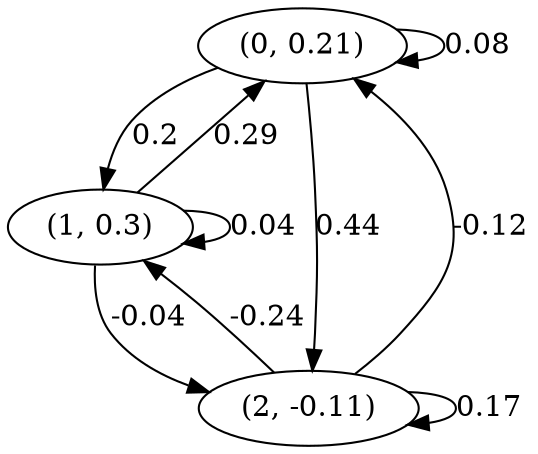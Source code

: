 digraph {
    0 [ label = "(0, 0.21)" ]
    1 [ label = "(1, 0.3)" ]
    2 [ label = "(2, -0.11)" ]
    0 -> 0 [ label = "0.08" ]
    1 -> 1 [ label = "0.04" ]
    2 -> 2 [ label = "0.17" ]
    1 -> 0 [ label = "0.29" ]
    2 -> 0 [ label = "-0.12" ]
    0 -> 1 [ label = "0.2" ]
    2 -> 1 [ label = "-0.24" ]
    0 -> 2 [ label = "0.44" ]
    1 -> 2 [ label = "-0.04" ]
}

